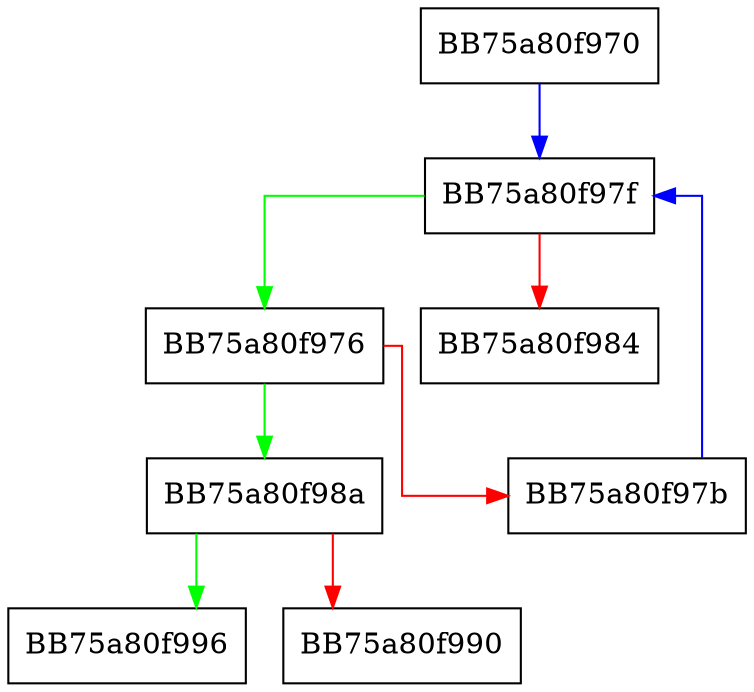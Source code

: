 digraph GetField {
  node [shape="box"];
  graph [splines=ortho];
  BB75a80f970 -> BB75a80f97f [color="blue"];
  BB75a80f976 -> BB75a80f98a [color="green"];
  BB75a80f976 -> BB75a80f97b [color="red"];
  BB75a80f97b -> BB75a80f97f [color="blue"];
  BB75a80f97f -> BB75a80f976 [color="green"];
  BB75a80f97f -> BB75a80f984 [color="red"];
  BB75a80f98a -> BB75a80f996 [color="green"];
  BB75a80f98a -> BB75a80f990 [color="red"];
}